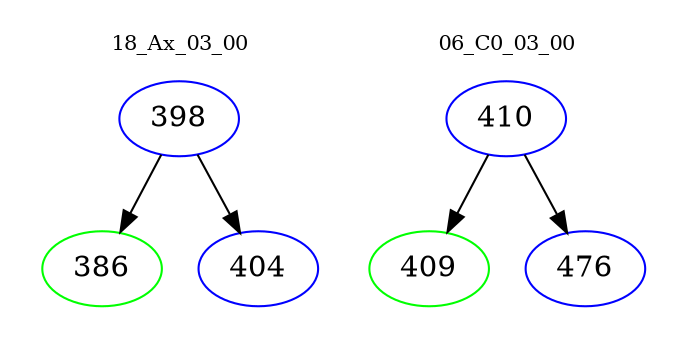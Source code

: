 digraph{
subgraph cluster_0 {
color = white
label = "18_Ax_03_00";
fontsize=10;
T0_398 [label="398", color="blue"]
T0_398 -> T0_386 [color="black"]
T0_386 [label="386", color="green"]
T0_398 -> T0_404 [color="black"]
T0_404 [label="404", color="blue"]
}
subgraph cluster_1 {
color = white
label = "06_C0_03_00";
fontsize=10;
T1_410 [label="410", color="blue"]
T1_410 -> T1_409 [color="black"]
T1_409 [label="409", color="green"]
T1_410 -> T1_476 [color="black"]
T1_476 [label="476", color="blue"]
}
}

